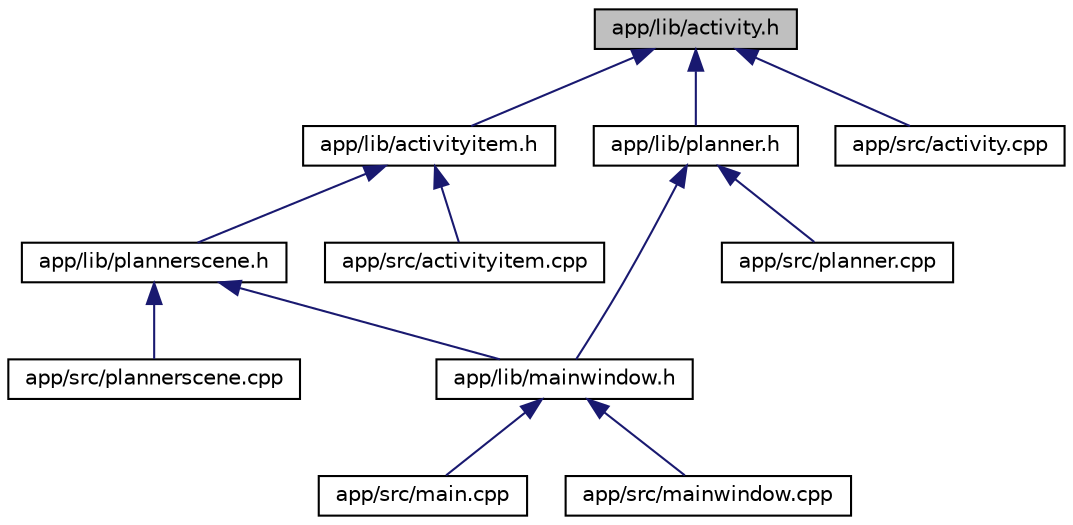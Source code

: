 digraph "app/lib/activity.h"
{
 // LATEX_PDF_SIZE
  edge [fontname="Helvetica",fontsize="10",labelfontname="Helvetica",labelfontsize="10"];
  node [fontname="Helvetica",fontsize="10",shape=record];
  Node1 [label="app/lib/activity.h",height=0.2,width=0.4,color="black", fillcolor="grey75", style="filled", fontcolor="black",tooltip=" "];
  Node1 -> Node2 [dir="back",color="midnightblue",fontsize="10",style="solid"];
  Node2 [label="app/lib/activityitem.h",height=0.2,width=0.4,color="black", fillcolor="white", style="filled",URL="$activityitem_8h.html",tooltip=" "];
  Node2 -> Node3 [dir="back",color="midnightblue",fontsize="10",style="solid"];
  Node3 [label="app/lib/plannerscene.h",height=0.2,width=0.4,color="black", fillcolor="white", style="filled",URL="$plannerscene_8h.html",tooltip=" "];
  Node3 -> Node4 [dir="back",color="midnightblue",fontsize="10",style="solid"];
  Node4 [label="app/lib/mainwindow.h",height=0.2,width=0.4,color="black", fillcolor="white", style="filled",URL="$mainwindow_8h.html",tooltip=" "];
  Node4 -> Node5 [dir="back",color="midnightblue",fontsize="10",style="solid"];
  Node5 [label="app/src/main.cpp",height=0.2,width=0.4,color="black", fillcolor="white", style="filled",URL="$main_8cpp.html",tooltip=" "];
  Node4 -> Node6 [dir="back",color="midnightblue",fontsize="10",style="solid"];
  Node6 [label="app/src/mainwindow.cpp",height=0.2,width=0.4,color="black", fillcolor="white", style="filled",URL="$mainwindow_8cpp.html",tooltip=" "];
  Node3 -> Node7 [dir="back",color="midnightblue",fontsize="10",style="solid"];
  Node7 [label="app/src/plannerscene.cpp",height=0.2,width=0.4,color="black", fillcolor="white", style="filled",URL="$plannerscene_8cpp.html",tooltip=" "];
  Node2 -> Node8 [dir="back",color="midnightblue",fontsize="10",style="solid"];
  Node8 [label="app/src/activityitem.cpp",height=0.2,width=0.4,color="black", fillcolor="white", style="filled",URL="$activityitem_8cpp.html",tooltip=" "];
  Node1 -> Node9 [dir="back",color="midnightblue",fontsize="10",style="solid"];
  Node9 [label="app/lib/planner.h",height=0.2,width=0.4,color="black", fillcolor="white", style="filled",URL="$planner_8h.html",tooltip=" "];
  Node9 -> Node4 [dir="back",color="midnightblue",fontsize="10",style="solid"];
  Node9 -> Node10 [dir="back",color="midnightblue",fontsize="10",style="solid"];
  Node10 [label="app/src/planner.cpp",height=0.2,width=0.4,color="black", fillcolor="white", style="filled",URL="$planner_8cpp.html",tooltip=" "];
  Node1 -> Node11 [dir="back",color="midnightblue",fontsize="10",style="solid"];
  Node11 [label="app/src/activity.cpp",height=0.2,width=0.4,color="black", fillcolor="white", style="filled",URL="$activity_8cpp.html",tooltip=" "];
}
